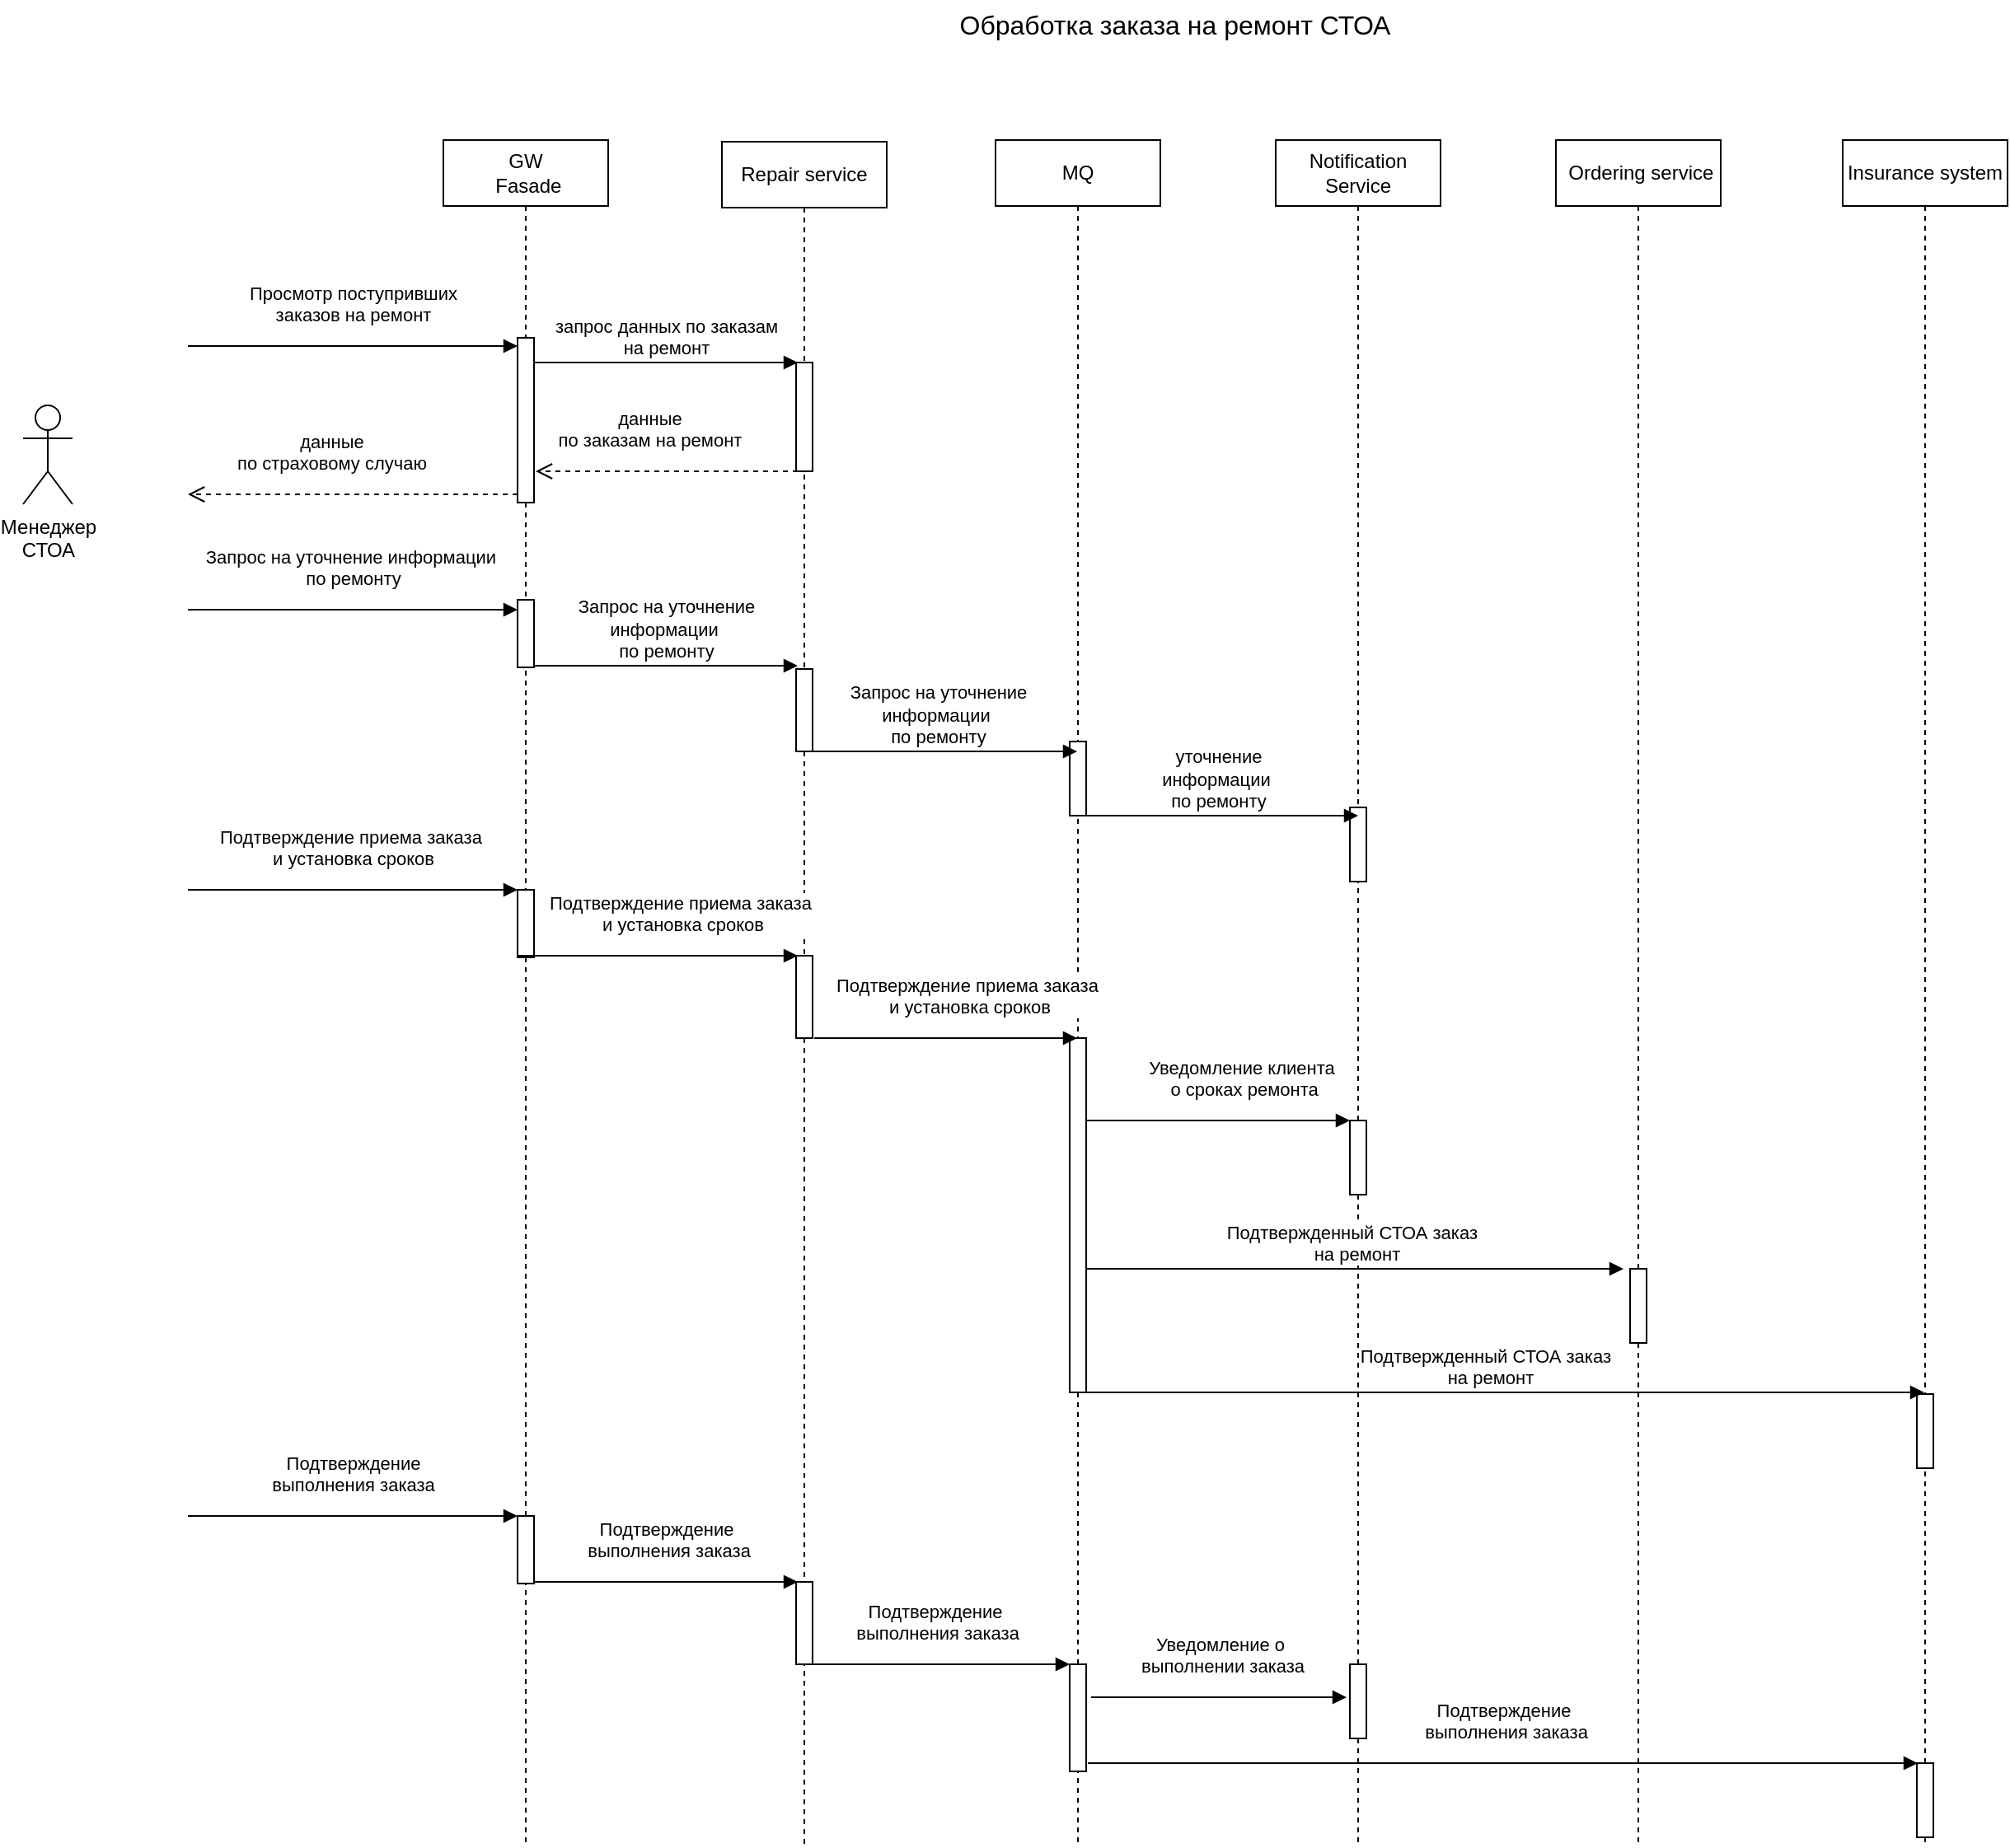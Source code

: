 <mxfile version="22.1.0" type="device">
  <diagram name="Страница 1" id="X1VuIBabu0pYYO-fKi_C">
    <mxGraphModel dx="1562" dy="830" grid="1" gridSize="10" guides="1" tooltips="1" connect="1" arrows="1" fold="1" page="1" pageScale="1" pageWidth="1169" pageHeight="827" math="0" shadow="0">
      <root>
        <mxCell id="0" />
        <mxCell id="1" parent="0" />
        <mxCell id="5kMvGPbXQQpG_FBIuWni-1" value="Insurance system" style="shape=umlLifeline;perimeter=lifelinePerimeter;whiteSpace=wrap;html=1;container=1;dropTarget=0;collapsible=0;recursiveResize=0;outlineConnect=0;portConstraint=eastwest;newEdgeStyle={&quot;edgeStyle&quot;:&quot;elbowEdgeStyle&quot;,&quot;elbow&quot;:&quot;vertical&quot;,&quot;curved&quot;:0,&quot;rounded&quot;:0};labelBackgroundColor=default;" parent="1" vertex="1">
          <mxGeometry x="1124" y="85" width="100" height="1035" as="geometry" />
        </mxCell>
        <mxCell id="c8W6VCadi9x64FRJC4KS-23" value="" style="html=1;points=[[0,0,0,0,5],[0,1,0,0,-5],[1,0,0,0,5],[1,1,0,0,-5]];perimeter=orthogonalPerimeter;outlineConnect=0;targetShapes=umlLifeline;portConstraint=eastwest;newEdgeStyle={&quot;curved&quot;:0,&quot;rounded&quot;:0};" vertex="1" parent="5kMvGPbXQQpG_FBIuWni-1">
          <mxGeometry x="45" y="761" width="10" height="45" as="geometry" />
        </mxCell>
        <mxCell id="c8W6VCadi9x64FRJC4KS-34" value="" style="html=1;points=[[0,0,0,0,5],[0,1,0,0,-5],[1,0,0,0,5],[1,1,0,0,-5]];perimeter=orthogonalPerimeter;outlineConnect=0;targetShapes=umlLifeline;portConstraint=eastwest;newEdgeStyle={&quot;curved&quot;:0,&quot;rounded&quot;:0};" vertex="1" parent="5kMvGPbXQQpG_FBIuWni-1">
          <mxGeometry x="45" y="985" width="10" height="45" as="geometry" />
        </mxCell>
        <mxCell id="5kMvGPbXQQpG_FBIuWni-3" value="MQ" style="shape=umlLifeline;perimeter=lifelinePerimeter;whiteSpace=wrap;html=1;container=1;dropTarget=0;collapsible=0;recursiveResize=0;outlineConnect=0;portConstraint=eastwest;newEdgeStyle={&quot;edgeStyle&quot;:&quot;elbowEdgeStyle&quot;,&quot;elbow&quot;:&quot;vertical&quot;,&quot;curved&quot;:0,&quot;rounded&quot;:0};" parent="1" vertex="1">
          <mxGeometry x="610" y="85" width="100" height="1035" as="geometry" />
        </mxCell>
        <mxCell id="c8W6VCadi9x64FRJC4KS-5" value="" style="html=1;points=[[0,0,0,0,5],[0,1,0,0,-5],[1,0,0,0,5],[1,1,0,0,-5]];perimeter=orthogonalPerimeter;outlineConnect=0;targetShapes=umlLifeline;portConstraint=eastwest;newEdgeStyle={&quot;curved&quot;:0,&quot;rounded&quot;:0};" vertex="1" parent="5kMvGPbXQQpG_FBIuWni-3">
          <mxGeometry x="45" y="365" width="10" height="45" as="geometry" />
        </mxCell>
        <mxCell id="c8W6VCadi9x64FRJC4KS-17" value="" style="html=1;points=[[0,0,0,0,5],[0,1,0,0,-5],[1,0,0,0,5],[1,1,0,0,-5]];perimeter=orthogonalPerimeter;outlineConnect=0;targetShapes=umlLifeline;portConstraint=eastwest;newEdgeStyle={&quot;curved&quot;:0,&quot;rounded&quot;:0};" vertex="1" parent="5kMvGPbXQQpG_FBIuWni-3">
          <mxGeometry x="45" y="545" width="10" height="215" as="geometry" />
        </mxCell>
        <mxCell id="c8W6VCadi9x64FRJC4KS-30" value="" style="html=1;points=[[0,0,0,0,5],[0,1,0,0,-5],[1,0,0,0,5],[1,1,0,0,-5]];perimeter=orthogonalPerimeter;outlineConnect=0;targetShapes=umlLifeline;portConstraint=eastwest;newEdgeStyle={&quot;curved&quot;:0,&quot;rounded&quot;:0};" vertex="1" parent="5kMvGPbXQQpG_FBIuWni-3">
          <mxGeometry x="45" y="925" width="10" height="65" as="geometry" />
        </mxCell>
        <mxCell id="5kMvGPbXQQpG_FBIuWni-4" value="Notification Service" style="shape=umlLifeline;perimeter=lifelinePerimeter;whiteSpace=wrap;html=1;container=1;dropTarget=0;collapsible=0;recursiveResize=0;outlineConnect=0;portConstraint=eastwest;newEdgeStyle={&quot;edgeStyle&quot;:&quot;elbowEdgeStyle&quot;,&quot;elbow&quot;:&quot;vertical&quot;,&quot;curved&quot;:0,&quot;rounded&quot;:0};" parent="1" vertex="1">
          <mxGeometry x="780" y="85" width="100" height="1035" as="geometry" />
        </mxCell>
        <mxCell id="c8W6VCadi9x64FRJC4KS-10" value="" style="html=1;points=[[0,0,0,0,5],[0,1,0,0,-5],[1,0,0,0,5],[1,1,0,0,-5]];perimeter=orthogonalPerimeter;outlineConnect=0;targetShapes=umlLifeline;portConstraint=eastwest;newEdgeStyle={&quot;curved&quot;:0,&quot;rounded&quot;:0};" vertex="1" parent="5kMvGPbXQQpG_FBIuWni-4">
          <mxGeometry x="45" y="405" width="10" height="45" as="geometry" />
        </mxCell>
        <mxCell id="c8W6VCadi9x64FRJC4KS-19" value="" style="html=1;points=[[0,0,0,0,5],[0,1,0,0,-5],[1,0,0,0,5],[1,1,0,0,-5]];perimeter=orthogonalPerimeter;outlineConnect=0;targetShapes=umlLifeline;portConstraint=eastwest;newEdgeStyle={&quot;curved&quot;:0,&quot;rounded&quot;:0};" vertex="1" parent="5kMvGPbXQQpG_FBIuWni-4">
          <mxGeometry x="45" y="595" width="10" height="45" as="geometry" />
        </mxCell>
        <mxCell id="c8W6VCadi9x64FRJC4KS-32" value="" style="html=1;points=[[0,0,0,0,5],[0,1,0,0,-5],[1,0,0,0,5],[1,1,0,0,-5]];perimeter=orthogonalPerimeter;outlineConnect=0;targetShapes=umlLifeline;portConstraint=eastwest;newEdgeStyle={&quot;curved&quot;:0,&quot;rounded&quot;:0};" vertex="1" parent="5kMvGPbXQQpG_FBIuWni-4">
          <mxGeometry x="45" y="925" width="10" height="45" as="geometry" />
        </mxCell>
        <mxCell id="5kMvGPbXQQpG_FBIuWni-11" value="&amp;nbsp;Ordering service" style="shape=umlLifeline;perimeter=lifelinePerimeter;whiteSpace=wrap;html=1;container=1;dropTarget=0;collapsible=0;recursiveResize=0;outlineConnect=0;portConstraint=eastwest;newEdgeStyle={&quot;edgeStyle&quot;:&quot;elbowEdgeStyle&quot;,&quot;elbow&quot;:&quot;vertical&quot;,&quot;curved&quot;:0,&quot;rounded&quot;:0};" parent="1" vertex="1">
          <mxGeometry x="950" y="85" width="100" height="1035" as="geometry" />
        </mxCell>
        <mxCell id="c8W6VCadi9x64FRJC4KS-21" value="" style="html=1;points=[[0,0,0,0,5],[0,1,0,0,-5],[1,0,0,0,5],[1,1,0,0,-5]];perimeter=orthogonalPerimeter;outlineConnect=0;targetShapes=umlLifeline;portConstraint=eastwest;newEdgeStyle={&quot;curved&quot;:0,&quot;rounded&quot;:0};" vertex="1" parent="5kMvGPbXQQpG_FBIuWni-11">
          <mxGeometry x="45" y="685" width="10" height="45" as="geometry" />
        </mxCell>
        <mxCell id="LrFNyvx7Tn5cQzwZqslB-2" value="Менеджер&lt;br&gt;СТОА" style="shape=umlActor;verticalLabelPosition=bottom;verticalAlign=top;html=1;" parent="1" vertex="1">
          <mxGeometry x="20" y="246" width="30" height="60" as="geometry" />
        </mxCell>
        <mxCell id="LrFNyvx7Tn5cQzwZqslB-10" value="Repair service" style="shape=umlLifeline;perimeter=lifelinePerimeter;whiteSpace=wrap;html=1;container=1;dropTarget=0;collapsible=0;recursiveResize=0;outlineConnect=0;portConstraint=eastwest;newEdgeStyle={&quot;curved&quot;:0,&quot;rounded&quot;:0};" parent="1" vertex="1">
          <mxGeometry x="444" y="86" width="100" height="1034" as="geometry" />
        </mxCell>
        <mxCell id="UsgW71boSpDIxjrZu9mr-2" value="" style="html=1;points=[[0,0,0,0,5],[0,1,0,0,-5],[1,0,0,0,5],[1,1,0,0,-5]];perimeter=orthogonalPerimeter;outlineConnect=0;targetShapes=umlLifeline;portConstraint=eastwest;newEdgeStyle={&quot;curved&quot;:0,&quot;rounded&quot;:0};" parent="LrFNyvx7Tn5cQzwZqslB-10" vertex="1">
          <mxGeometry x="45" y="134" width="10" height="66" as="geometry" />
        </mxCell>
        <mxCell id="c8W6VCadi9x64FRJC4KS-2" value="" style="html=1;points=[[0,0,0,0,5],[0,1,0,0,-5],[1,0,0,0,5],[1,1,0,0,-5]];perimeter=orthogonalPerimeter;outlineConnect=0;targetShapes=umlLifeline;portConstraint=eastwest;newEdgeStyle={&quot;curved&quot;:0,&quot;rounded&quot;:0};" vertex="1" parent="LrFNyvx7Tn5cQzwZqslB-10">
          <mxGeometry x="45" y="320" width="10" height="50" as="geometry" />
        </mxCell>
        <mxCell id="c8W6VCadi9x64FRJC4KS-15" value="" style="html=1;points=[[0,0,0,0,5],[0,1,0,0,-5],[1,0,0,0,5],[1,1,0,0,-5]];perimeter=orthogonalPerimeter;outlineConnect=0;targetShapes=umlLifeline;portConstraint=eastwest;newEdgeStyle={&quot;curved&quot;:0,&quot;rounded&quot;:0};" vertex="1" parent="LrFNyvx7Tn5cQzwZqslB-10">
          <mxGeometry x="45" y="494" width="10" height="50" as="geometry" />
        </mxCell>
        <mxCell id="c8W6VCadi9x64FRJC4KS-28" value="" style="html=1;points=[[0,0,0,0,5],[0,1,0,0,-5],[1,0,0,0,5],[1,1,0,0,-5]];perimeter=orthogonalPerimeter;outlineConnect=0;targetShapes=umlLifeline;portConstraint=eastwest;newEdgeStyle={&quot;curved&quot;:0,&quot;rounded&quot;:0};" vertex="1" parent="LrFNyvx7Tn5cQzwZqslB-10">
          <mxGeometry x="45" y="874" width="10" height="50" as="geometry" />
        </mxCell>
        <mxCell id="LrFNyvx7Tn5cQzwZqslB-12" value="Просмотр поступривших &lt;br&gt;заказов на ремонт" style="html=1;verticalAlign=bottom;endArrow=block;curved=0;rounded=0;entryX=0;entryY=0;entryDx=0;entryDy=5;entryPerimeter=0;" parent="1" target="_3-TRgmvLad44blOpgIH-4" edge="1">
          <mxGeometry y="10" width="80" relative="1" as="geometry">
            <mxPoint x="120" y="210" as="sourcePoint" />
            <mxPoint x="150" y="211" as="targetPoint" />
            <mxPoint as="offset" />
          </mxGeometry>
        </mxCell>
        <mxCell id="_3-TRgmvLad44blOpgIH-1" value="Обработка заказа на ремонт СТОА" style="text;html=1;strokeColor=none;fillColor=none;align=center;verticalAlign=middle;whiteSpace=wrap;rounded=0;fontSize=16;" parent="1" vertex="1">
          <mxGeometry x="314" width="810" height="30" as="geometry" />
        </mxCell>
        <mxCell id="_3-TRgmvLad44blOpgIH-3" value="GW&lt;br&gt;&amp;nbsp;Fasade" style="shape=umlLifeline;perimeter=lifelinePerimeter;whiteSpace=wrap;html=1;container=1;dropTarget=0;collapsible=0;recursiveResize=0;outlineConnect=0;portConstraint=eastwest;newEdgeStyle={&quot;curved&quot;:0,&quot;rounded&quot;:0};" parent="1" vertex="1">
          <mxGeometry x="275" y="85" width="100" height="1035" as="geometry" />
        </mxCell>
        <mxCell id="_3-TRgmvLad44blOpgIH-4" value="" style="html=1;points=[[0,0,0,0,5],[0,1,0,0,-5],[1,0,0,0,5],[1,1,0,0,-5]];perimeter=orthogonalPerimeter;outlineConnect=0;targetShapes=umlLifeline;portConstraint=eastwest;newEdgeStyle={&quot;curved&quot;:0,&quot;rounded&quot;:0};" parent="_3-TRgmvLad44blOpgIH-3" vertex="1">
          <mxGeometry x="45" y="120" width="10" height="100" as="geometry" />
        </mxCell>
        <mxCell id="c8W6VCadi9x64FRJC4KS-1" value="" style="html=1;points=[[0,0,0,0,5],[0,1,0,0,-5],[1,0,0,0,5],[1,1,0,0,-5]];perimeter=orthogonalPerimeter;outlineConnect=0;targetShapes=umlLifeline;portConstraint=eastwest;newEdgeStyle={&quot;curved&quot;:0,&quot;rounded&quot;:0};" vertex="1" parent="_3-TRgmvLad44blOpgIH-3">
          <mxGeometry x="45" y="279" width="10" height="41" as="geometry" />
        </mxCell>
        <mxCell id="c8W6VCadi9x64FRJC4KS-12" value="" style="html=1;points=[[0,0,0,0,5],[0,1,0,0,-5],[1,0,0,0,5],[1,1,0,0,-5]];perimeter=orthogonalPerimeter;outlineConnect=0;targetShapes=umlLifeline;portConstraint=eastwest;newEdgeStyle={&quot;curved&quot;:0,&quot;rounded&quot;:0};" vertex="1" parent="_3-TRgmvLad44blOpgIH-3">
          <mxGeometry x="45" y="455" width="10" height="41" as="geometry" />
        </mxCell>
        <mxCell id="c8W6VCadi9x64FRJC4KS-26" value="" style="html=1;points=[[0,0,0,0,5],[0,1,0,0,-5],[1,0,0,0,5],[1,1,0,0,-5]];perimeter=orthogonalPerimeter;outlineConnect=0;targetShapes=umlLifeline;portConstraint=eastwest;newEdgeStyle={&quot;curved&quot;:0,&quot;rounded&quot;:0};" vertex="1" parent="_3-TRgmvLad44blOpgIH-3">
          <mxGeometry x="45" y="835" width="10" height="41" as="geometry" />
        </mxCell>
        <mxCell id="_3-TRgmvLad44blOpgIH-5" value="запрос данных по заказам &lt;br&gt;на ремонт" style="html=1;verticalAlign=bottom;endArrow=block;curved=0;rounded=0;entryX=0;entryY=0;entryDx=0;entryDy=5;entryPerimeter=0;" parent="1" edge="1">
          <mxGeometry width="80" relative="1" as="geometry">
            <mxPoint x="330" y="220" as="sourcePoint" />
            <mxPoint x="490" y="220" as="targetPoint" />
            <mxPoint as="offset" />
          </mxGeometry>
        </mxCell>
        <mxCell id="_3-TRgmvLad44blOpgIH-6" value="данные&lt;br style=&quot;border-color: var(--border-color);&quot;&gt;по заказам на ремонт" style="html=1;verticalAlign=bottom;endArrow=open;dashed=1;endSize=8;curved=0;rounded=0;" parent="1" edge="1">
          <mxGeometry x="0.142" y="-10" relative="1" as="geometry">
            <mxPoint x="490" y="286" as="sourcePoint" />
            <mxPoint x="331" y="286" as="targetPoint" />
            <mxPoint x="1" as="offset" />
          </mxGeometry>
        </mxCell>
        <mxCell id="_3-TRgmvLad44blOpgIH-7" value="данные&lt;br style=&quot;border-color: var(--border-color);&quot;&gt;по страховому случаю" style="html=1;verticalAlign=bottom;endArrow=open;dashed=1;endSize=8;curved=0;rounded=0;" parent="1" edge="1">
          <mxGeometry x="0.142" y="-10" relative="1" as="geometry">
            <mxPoint x="320" y="300" as="sourcePoint" />
            <mxPoint x="120" y="300" as="targetPoint" />
            <mxPoint x="1" as="offset" />
          </mxGeometry>
        </mxCell>
        <mxCell id="c8W6VCadi9x64FRJC4KS-3" value="Запрос на уточнение информации&amp;nbsp;&lt;br&gt;по ремонту" style="html=1;verticalAlign=bottom;endArrow=block;curved=0;rounded=0;entryX=0;entryY=0;entryDx=0;entryDy=5;entryPerimeter=0;" edge="1" parent="1">
          <mxGeometry y="10" width="80" relative="1" as="geometry">
            <mxPoint x="120" y="370" as="sourcePoint" />
            <mxPoint x="320" y="370" as="targetPoint" />
            <mxPoint as="offset" />
          </mxGeometry>
        </mxCell>
        <mxCell id="c8W6VCadi9x64FRJC4KS-4" value="Запрос на уточнение &lt;br&gt;информации&amp;nbsp;&lt;br style=&quot;border-color: var(--border-color);&quot;&gt;по ремонту" style="html=1;verticalAlign=bottom;endArrow=block;curved=0;rounded=0;entryX=0;entryY=0;entryDx=0;entryDy=5;entryPerimeter=0;" edge="1" parent="1">
          <mxGeometry width="80" relative="1" as="geometry">
            <mxPoint x="330" y="404" as="sourcePoint" />
            <mxPoint x="490" y="404" as="targetPoint" />
            <mxPoint as="offset" />
          </mxGeometry>
        </mxCell>
        <mxCell id="c8W6VCadi9x64FRJC4KS-7" value="Запрос на уточнение &lt;br&gt;информации&amp;nbsp;&lt;br style=&quot;border-color: var(--border-color);&quot;&gt;по ремонту" style="html=1;verticalAlign=bottom;endArrow=block;curved=0;rounded=0;" edge="1" parent="1" target="5kMvGPbXQQpG_FBIuWni-3">
          <mxGeometry width="80" relative="1" as="geometry">
            <mxPoint x="490" y="456" as="sourcePoint" />
            <mxPoint x="650" y="456" as="targetPoint" />
            <mxPoint as="offset" />
          </mxGeometry>
        </mxCell>
        <mxCell id="c8W6VCadi9x64FRJC4KS-11" value="уточнение &lt;br&gt;информации&amp;nbsp;&lt;br style=&quot;border-color: var(--border-color);&quot;&gt;по ремонту" style="html=1;verticalAlign=bottom;endArrow=block;curved=0;rounded=0;" edge="1" parent="1">
          <mxGeometry width="80" relative="1" as="geometry">
            <mxPoint x="660" y="495" as="sourcePoint" />
            <mxPoint x="830" y="495" as="targetPoint" />
            <mxPoint as="offset" />
          </mxGeometry>
        </mxCell>
        <mxCell id="c8W6VCadi9x64FRJC4KS-14" value="Подтверждение приема заказа&amp;nbsp;&lt;br&gt;и установка сроков" style="html=1;verticalAlign=bottom;endArrow=block;curved=0;rounded=0;entryX=0;entryY=0;entryDx=0;entryDy=5;entryPerimeter=0;" edge="1" parent="1">
          <mxGeometry y="10" width="80" relative="1" as="geometry">
            <mxPoint x="120" y="540" as="sourcePoint" />
            <mxPoint x="320" y="540" as="targetPoint" />
            <mxPoint as="offset" />
          </mxGeometry>
        </mxCell>
        <mxCell id="c8W6VCadi9x64FRJC4KS-16" value="Подтверждение приема заказа&amp;nbsp;&lt;br&gt;и установка сроков" style="html=1;verticalAlign=bottom;endArrow=block;curved=0;rounded=0;" edge="1" parent="1">
          <mxGeometry x="0.176" y="10" width="80" relative="1" as="geometry">
            <mxPoint x="320" y="580" as="sourcePoint" />
            <mxPoint x="490" y="580" as="targetPoint" />
            <mxPoint as="offset" />
          </mxGeometry>
        </mxCell>
        <mxCell id="c8W6VCadi9x64FRJC4KS-18" value="Подтверждение приема заказа&amp;nbsp;&lt;br&gt;и установка сроков" style="html=1;verticalAlign=bottom;endArrow=block;curved=0;rounded=0;" edge="1" parent="1" target="5kMvGPbXQQpG_FBIuWni-3">
          <mxGeometry x="0.176" y="10" width="80" relative="1" as="geometry">
            <mxPoint x="500" y="630" as="sourcePoint" />
            <mxPoint x="670" y="630" as="targetPoint" />
            <mxPoint as="offset" />
          </mxGeometry>
        </mxCell>
        <mxCell id="c8W6VCadi9x64FRJC4KS-20" value="Уведомление клиента&lt;br&gt;&amp;nbsp;о сроках ремонта" style="html=1;verticalAlign=bottom;endArrow=block;curved=0;rounded=0;" edge="1" parent="1">
          <mxGeometry x="0.176" y="10" width="80" relative="1" as="geometry">
            <mxPoint x="665" y="680" as="sourcePoint" />
            <mxPoint x="825" y="680" as="targetPoint" />
            <mxPoint as="offset" />
          </mxGeometry>
        </mxCell>
        <mxCell id="c8W6VCadi9x64FRJC4KS-22" value="Подтвержденный СТОА заказ&amp;nbsp;&amp;nbsp;&lt;br&gt;на ремонт" style="html=1;verticalAlign=bottom;endArrow=block;curved=0;rounded=0;" edge="1" parent="1">
          <mxGeometry x="0.002" width="80" relative="1" as="geometry">
            <mxPoint x="665" y="770" as="sourcePoint" />
            <mxPoint x="991" y="770" as="targetPoint" />
            <mxPoint as="offset" />
          </mxGeometry>
        </mxCell>
        <mxCell id="c8W6VCadi9x64FRJC4KS-24" value="Подтвержденный СТОА заказ&amp;nbsp;&amp;nbsp;&lt;br&gt;на ремонт" style="html=1;verticalAlign=bottom;endArrow=block;curved=0;rounded=0;" edge="1" parent="1">
          <mxGeometry x="-0.026" width="80" relative="1" as="geometry">
            <mxPoint x="660" y="845" as="sourcePoint" />
            <mxPoint x="1173.5" y="845" as="targetPoint" />
            <mxPoint as="offset" />
          </mxGeometry>
        </mxCell>
        <mxCell id="c8W6VCadi9x64FRJC4KS-27" value="Подтверждение &lt;br&gt;выполнения заказа" style="html=1;verticalAlign=bottom;endArrow=block;curved=0;rounded=0;entryX=0;entryY=0;entryDx=0;entryDy=5;entryPerimeter=0;" edge="1" parent="1">
          <mxGeometry y="10" width="80" relative="1" as="geometry">
            <mxPoint x="120" y="920" as="sourcePoint" />
            <mxPoint x="320" y="920" as="targetPoint" />
            <mxPoint as="offset" />
          </mxGeometry>
        </mxCell>
        <mxCell id="c8W6VCadi9x64FRJC4KS-29" value="Подтверждение&lt;br&gt;&amp;nbsp;выполнения заказа" style="html=1;verticalAlign=bottom;endArrow=block;curved=0;rounded=0;" edge="1" parent="1">
          <mxGeometry y="10" width="80" relative="1" as="geometry">
            <mxPoint x="330" y="960" as="sourcePoint" />
            <mxPoint x="490" y="960" as="targetPoint" />
            <mxPoint as="offset" />
          </mxGeometry>
        </mxCell>
        <mxCell id="c8W6VCadi9x64FRJC4KS-31" value="Подтверждение&lt;br&gt;&amp;nbsp;выполнения заказа" style="html=1;verticalAlign=bottom;endArrow=block;curved=0;rounded=0;" edge="1" parent="1">
          <mxGeometry y="10" width="80" relative="1" as="geometry">
            <mxPoint x="490" y="1010" as="sourcePoint" />
            <mxPoint x="655" y="1010" as="targetPoint" />
            <mxPoint as="offset" />
          </mxGeometry>
        </mxCell>
        <mxCell id="c8W6VCadi9x64FRJC4KS-35" value="Уведомление о&lt;br&gt;&amp;nbsp;выполнении заказа" style="html=1;verticalAlign=bottom;endArrow=block;curved=0;rounded=0;" edge="1" parent="1">
          <mxGeometry y="10" width="80" relative="1" as="geometry">
            <mxPoint x="668" y="1030" as="sourcePoint" />
            <mxPoint x="823" y="1030" as="targetPoint" />
            <mxPoint as="offset" />
          </mxGeometry>
        </mxCell>
        <mxCell id="c8W6VCadi9x64FRJC4KS-36" value="Подтверждение&lt;br&gt;&amp;nbsp;выполнения заказа" style="html=1;verticalAlign=bottom;endArrow=block;curved=0;rounded=0;" edge="1" parent="1">
          <mxGeometry y="10" width="80" relative="1" as="geometry">
            <mxPoint x="666" y="1070" as="sourcePoint" />
            <mxPoint x="1169.5" y="1070" as="targetPoint" />
            <mxPoint as="offset" />
          </mxGeometry>
        </mxCell>
      </root>
    </mxGraphModel>
  </diagram>
</mxfile>
